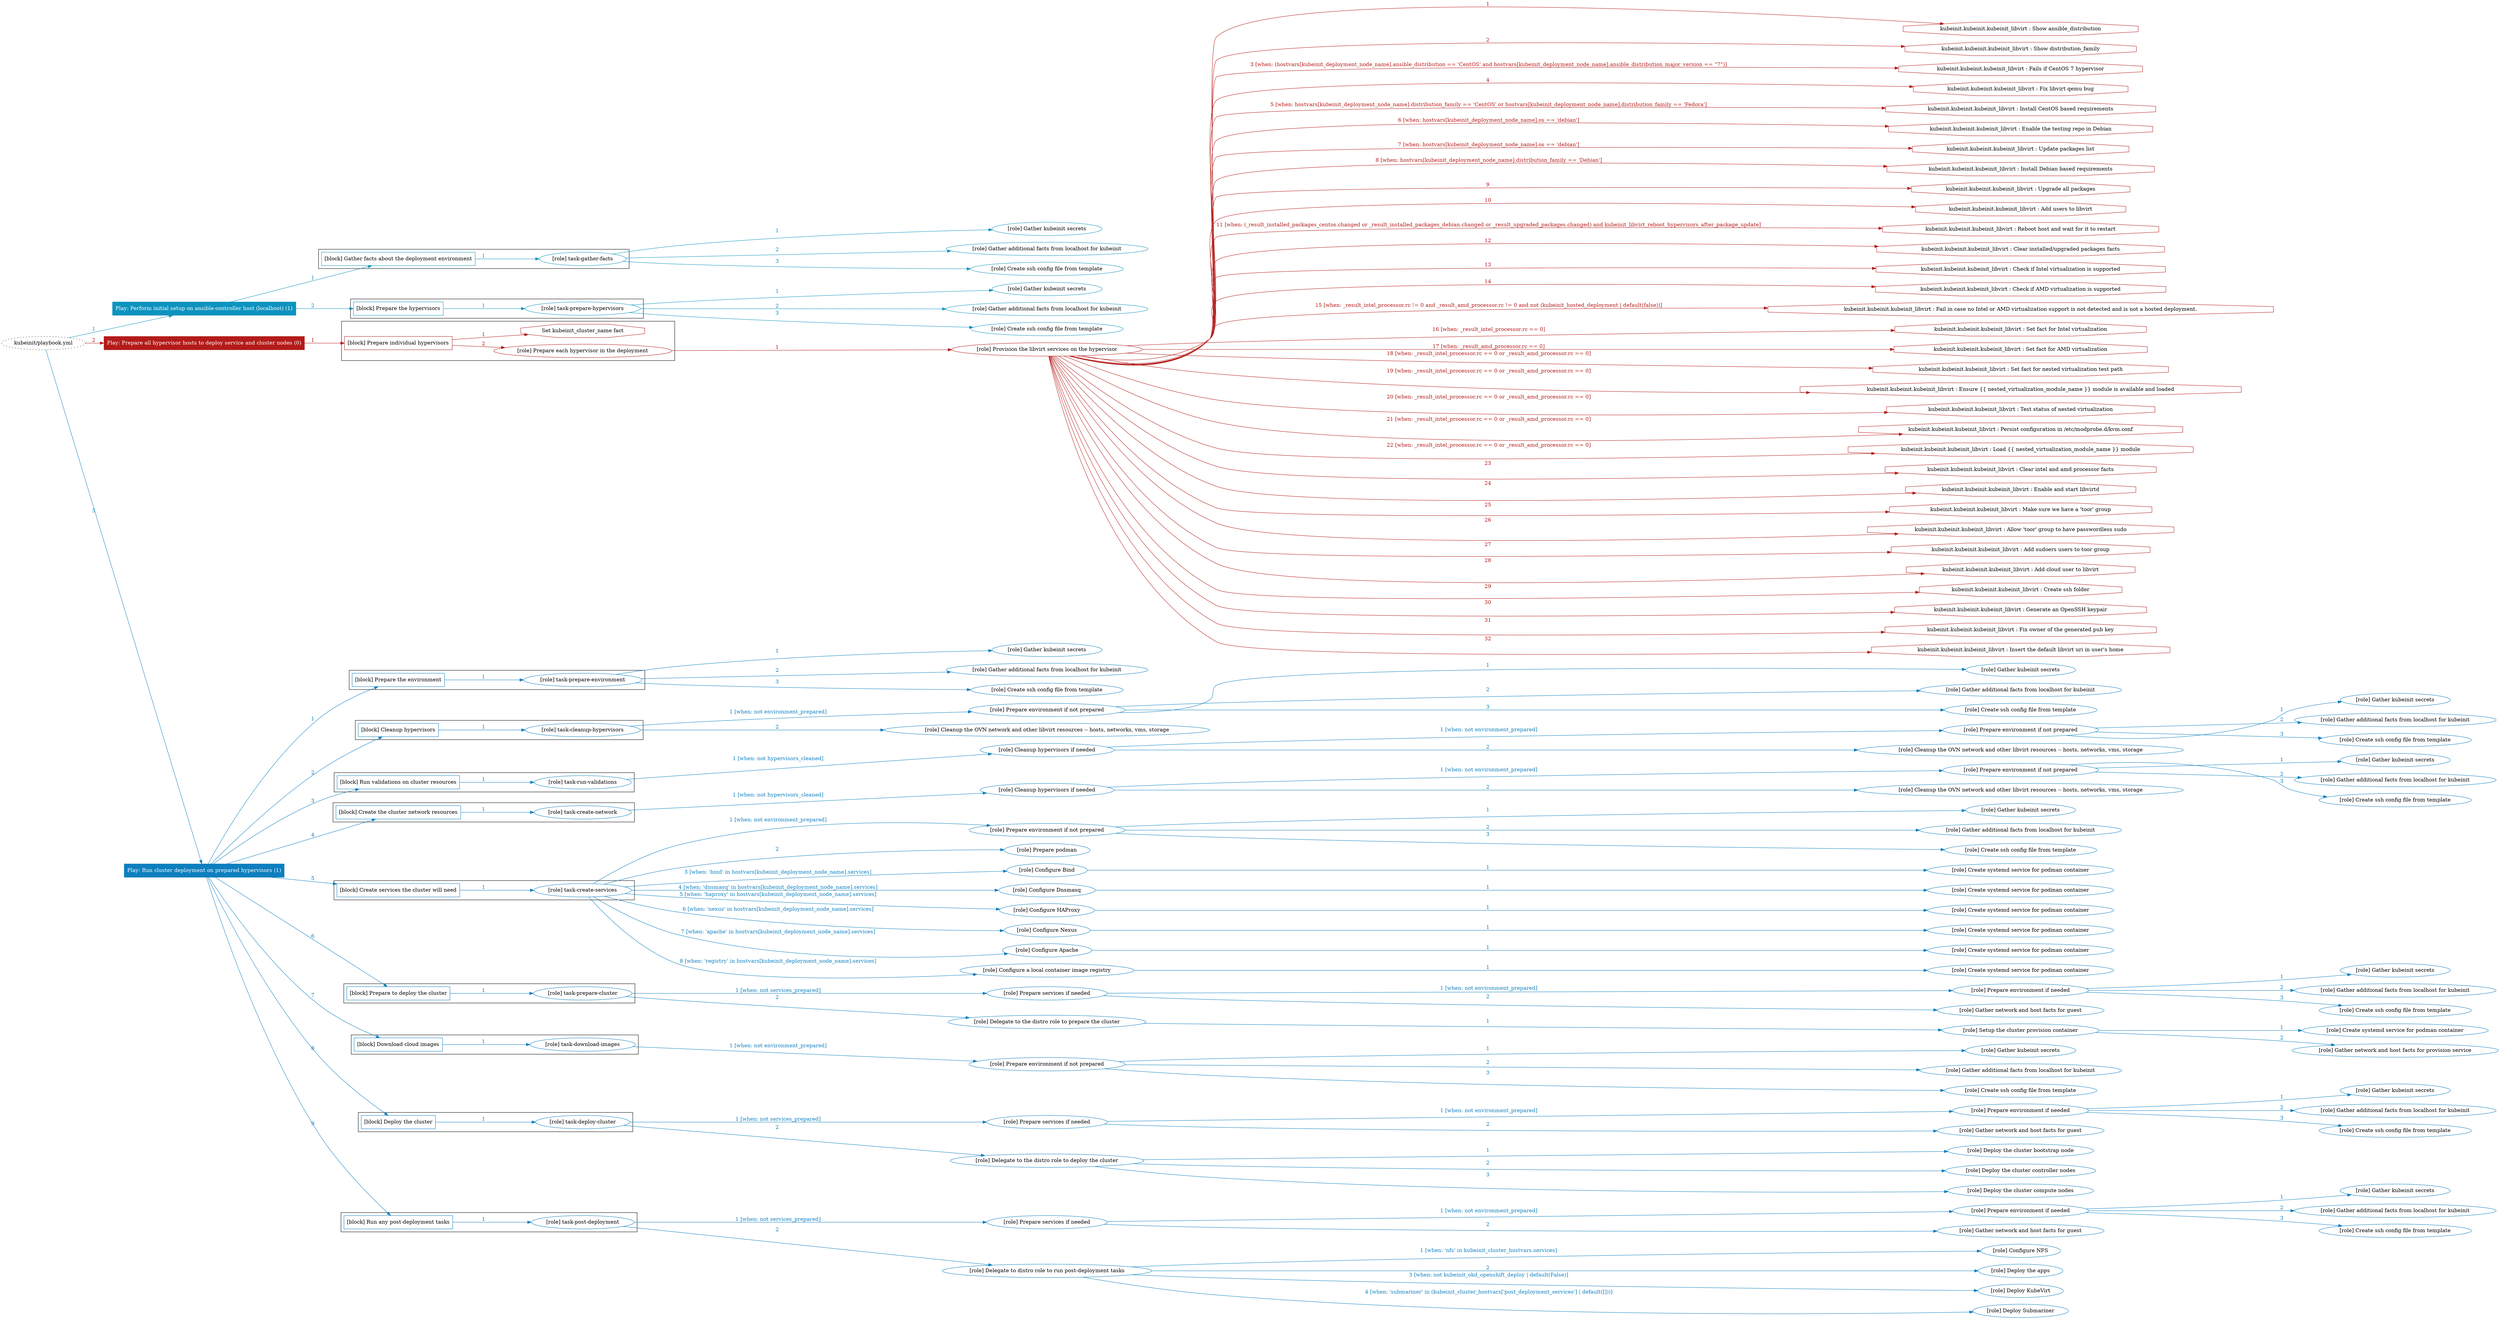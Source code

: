 digraph {
	graph [concentrate=true ordering=in rankdir=LR ratio=fill]
	edge [esep=5 sep=10]
	"kubeinit/playbook.yml" [URL="/home/runner/work/kubeinit/kubeinit/kubeinit/playbook.yml" id=playbook_d239bd2d style=dotted]
	play_2e5b4510 [label="Play: Perform initial setup on ansible-controller host (localhost) (1)" URL="/home/runner/work/kubeinit/kubeinit/kubeinit/playbook.yml" color="#0d93bf" fontcolor="#ffffff" id=play_2e5b4510 shape=box style=filled tooltip=localhost]
	"kubeinit/playbook.yml" -> play_2e5b4510 [label="1 " color="#0d93bf" fontcolor="#0d93bf" id=edge_abef5946 labeltooltip="1 " tooltip="1 "]
	subgraph "Gather kubeinit secrets" {
		role_a4fc9ca5 [label="[role] Gather kubeinit secrets" URL="/home/runner/.ansible/collections/ansible_collections/kubeinit/kubeinit/roles/kubeinit_prepare/tasks/gather_kubeinit_facts.yml" color="#0d93bf" id=role_a4fc9ca5 tooltip="Gather kubeinit secrets"]
	}
	subgraph "Gather additional facts from localhost for kubeinit" {
		role_506fdf07 [label="[role] Gather additional facts from localhost for kubeinit" URL="/home/runner/.ansible/collections/ansible_collections/kubeinit/kubeinit/roles/kubeinit_prepare/tasks/gather_kubeinit_facts.yml" color="#0d93bf" id=role_506fdf07 tooltip="Gather additional facts from localhost for kubeinit"]
	}
	subgraph "Create ssh config file from template" {
		role_c204f9fd [label="[role] Create ssh config file from template" URL="/home/runner/.ansible/collections/ansible_collections/kubeinit/kubeinit/roles/kubeinit_prepare/tasks/gather_kubeinit_facts.yml" color="#0d93bf" id=role_c204f9fd tooltip="Create ssh config file from template"]
	}
	subgraph "task-gather-facts" {
		role_570fc19c [label="[role] task-gather-facts" URL="/home/runner/work/kubeinit/kubeinit/kubeinit/playbook.yml" color="#0d93bf" id=role_570fc19c tooltip="task-gather-facts"]
		role_570fc19c -> role_a4fc9ca5 [label="1 " color="#0d93bf" fontcolor="#0d93bf" id=edge_7907ab66 labeltooltip="1 " tooltip="1 "]
		role_570fc19c -> role_506fdf07 [label="2 " color="#0d93bf" fontcolor="#0d93bf" id=edge_883af1ee labeltooltip="2 " tooltip="2 "]
		role_570fc19c -> role_c204f9fd [label="3 " color="#0d93bf" fontcolor="#0d93bf" id=edge_0fa56675 labeltooltip="3 " tooltip="3 "]
	}
	subgraph "Gather kubeinit secrets" {
		role_f34f33d1 [label="[role] Gather kubeinit secrets" URL="/home/runner/.ansible/collections/ansible_collections/kubeinit/kubeinit/roles/kubeinit_prepare/tasks/gather_kubeinit_facts.yml" color="#0d93bf" id=role_f34f33d1 tooltip="Gather kubeinit secrets"]
	}
	subgraph "Gather additional facts from localhost for kubeinit" {
		role_04dcdb1f [label="[role] Gather additional facts from localhost for kubeinit" URL="/home/runner/.ansible/collections/ansible_collections/kubeinit/kubeinit/roles/kubeinit_prepare/tasks/gather_kubeinit_facts.yml" color="#0d93bf" id=role_04dcdb1f tooltip="Gather additional facts from localhost for kubeinit"]
	}
	subgraph "Create ssh config file from template" {
		role_af1bf185 [label="[role] Create ssh config file from template" URL="/home/runner/.ansible/collections/ansible_collections/kubeinit/kubeinit/roles/kubeinit_prepare/tasks/gather_kubeinit_facts.yml" color="#0d93bf" id=role_af1bf185 tooltip="Create ssh config file from template"]
	}
	subgraph "task-prepare-hypervisors" {
		role_cd8dbffe [label="[role] task-prepare-hypervisors" URL="/home/runner/work/kubeinit/kubeinit/kubeinit/playbook.yml" color="#0d93bf" id=role_cd8dbffe tooltip="task-prepare-hypervisors"]
		role_cd8dbffe -> role_f34f33d1 [label="1 " color="#0d93bf" fontcolor="#0d93bf" id=edge_b04d3ce1 labeltooltip="1 " tooltip="1 "]
		role_cd8dbffe -> role_04dcdb1f [label="2 " color="#0d93bf" fontcolor="#0d93bf" id=edge_34a088cc labeltooltip="2 " tooltip="2 "]
		role_cd8dbffe -> role_af1bf185 [label="3 " color="#0d93bf" fontcolor="#0d93bf" id=edge_7f997c85 labeltooltip="3 " tooltip="3 "]
	}
	subgraph "Play: Perform initial setup on ansible-controller host (localhost) (1)" {
		play_2e5b4510 -> block_47fa44de [label=1 color="#0d93bf" fontcolor="#0d93bf" id=edge_e1214ab6 labeltooltip=1 tooltip=1]
		subgraph cluster_block_47fa44de {
			block_47fa44de [label="[block] Gather facts about the deployment environment" URL="/home/runner/work/kubeinit/kubeinit/kubeinit/playbook.yml" color="#0d93bf" id=block_47fa44de labeltooltip="Gather facts about the deployment environment" shape=box tooltip="Gather facts about the deployment environment"]
			block_47fa44de -> role_570fc19c [label="1 " color="#0d93bf" fontcolor="#0d93bf" id=edge_77b7573c labeltooltip="1 " tooltip="1 "]
		}
		play_2e5b4510 -> block_5c8a5c36 [label=2 color="#0d93bf" fontcolor="#0d93bf" id=edge_02281137 labeltooltip=2 tooltip=2]
		subgraph cluster_block_5c8a5c36 {
			block_5c8a5c36 [label="[block] Prepare the hypervisors" URL="/home/runner/work/kubeinit/kubeinit/kubeinit/playbook.yml" color="#0d93bf" id=block_5c8a5c36 labeltooltip="Prepare the hypervisors" shape=box tooltip="Prepare the hypervisors"]
			block_5c8a5c36 -> role_cd8dbffe [label="1 " color="#0d93bf" fontcolor="#0d93bf" id=edge_896a051e labeltooltip="1 " tooltip="1 "]
		}
	}
	play_bc52dcee [label="Play: Prepare all hypervisor hosts to deploy service and cluster nodes (0)" URL="/home/runner/work/kubeinit/kubeinit/kubeinit/playbook.yml" color="#b31b19" fontcolor="#ffffff" id=play_bc52dcee shape=box style=filled tooltip="Play: Prepare all hypervisor hosts to deploy service and cluster nodes (0)"]
	"kubeinit/playbook.yml" -> play_bc52dcee [label="2 " color="#b31b19" fontcolor="#b31b19" id=edge_9d4c1f5c labeltooltip="2 " tooltip="2 "]
	subgraph "Provision the libvirt services on the hypervisor" {
		role_7182874a [label="[role] Provision the libvirt services on the hypervisor" URL="/home/runner/.ansible/collections/ansible_collections/kubeinit/kubeinit/roles/kubeinit_prepare/tasks/prepare_hypervisor.yml" color="#b31b19" id=role_7182874a tooltip="Provision the libvirt services on the hypervisor"]
		task_31391595 [label="kubeinit.kubeinit.kubeinit_libvirt : Show ansible_distribution" URL="/home/runner/.ansible/collections/ansible_collections/kubeinit/kubeinit/roles/kubeinit_libvirt/tasks/main.yml" color="#b31b19" id=task_31391595 shape=octagon tooltip="kubeinit.kubeinit.kubeinit_libvirt : Show ansible_distribution"]
		role_7182874a -> task_31391595 [label="1 " color="#b31b19" fontcolor="#b31b19" id=edge_60a2089a labeltooltip="1 " tooltip="1 "]
		task_e65b22a1 [label="kubeinit.kubeinit.kubeinit_libvirt : Show distribution_family" URL="/home/runner/.ansible/collections/ansible_collections/kubeinit/kubeinit/roles/kubeinit_libvirt/tasks/main.yml" color="#b31b19" id=task_e65b22a1 shape=octagon tooltip="kubeinit.kubeinit.kubeinit_libvirt : Show distribution_family"]
		role_7182874a -> task_e65b22a1 [label="2 " color="#b31b19" fontcolor="#b31b19" id=edge_12f3cc2f labeltooltip="2 " tooltip="2 "]
		task_f304cd80 [label="kubeinit.kubeinit.kubeinit_libvirt : Fails if CentOS 7 hypervisor" URL="/home/runner/.ansible/collections/ansible_collections/kubeinit/kubeinit/roles/kubeinit_libvirt/tasks/main.yml" color="#b31b19" id=task_f304cd80 shape=octagon tooltip="kubeinit.kubeinit.kubeinit_libvirt : Fails if CentOS 7 hypervisor"]
		role_7182874a -> task_f304cd80 [label="3 [when: (hostvars[kubeinit_deployment_node_name].ansible_distribution == 'CentOS' and hostvars[kubeinit_deployment_node_name].ansible_distribution_major_version == \"7\")]" color="#b31b19" fontcolor="#b31b19" id=edge_1181c274 labeltooltip="3 [when: (hostvars[kubeinit_deployment_node_name].ansible_distribution == 'CentOS' and hostvars[kubeinit_deployment_node_name].ansible_distribution_major_version == \"7\")]" tooltip="3 [when: (hostvars[kubeinit_deployment_node_name].ansible_distribution == 'CentOS' and hostvars[kubeinit_deployment_node_name].ansible_distribution_major_version == \"7\")]"]
		task_0aba264d [label="kubeinit.kubeinit.kubeinit_libvirt : Fix libvirt qemu bug" URL="/home/runner/.ansible/collections/ansible_collections/kubeinit/kubeinit/roles/kubeinit_libvirt/tasks/main.yml" color="#b31b19" id=task_0aba264d shape=octagon tooltip="kubeinit.kubeinit.kubeinit_libvirt : Fix libvirt qemu bug"]
		role_7182874a -> task_0aba264d [label="4 " color="#b31b19" fontcolor="#b31b19" id=edge_b1267977 labeltooltip="4 " tooltip="4 "]
		task_d4a5e9ab [label="kubeinit.kubeinit.kubeinit_libvirt : Install CentOS based requirements" URL="/home/runner/.ansible/collections/ansible_collections/kubeinit/kubeinit/roles/kubeinit_libvirt/tasks/main.yml" color="#b31b19" id=task_d4a5e9ab shape=octagon tooltip="kubeinit.kubeinit.kubeinit_libvirt : Install CentOS based requirements"]
		role_7182874a -> task_d4a5e9ab [label="5 [when: hostvars[kubeinit_deployment_node_name].distribution_family == 'CentOS' or hostvars[kubeinit_deployment_node_name].distribution_family == 'Fedora']" color="#b31b19" fontcolor="#b31b19" id=edge_1b9d8b79 labeltooltip="5 [when: hostvars[kubeinit_deployment_node_name].distribution_family == 'CentOS' or hostvars[kubeinit_deployment_node_name].distribution_family == 'Fedora']" tooltip="5 [when: hostvars[kubeinit_deployment_node_name].distribution_family == 'CentOS' or hostvars[kubeinit_deployment_node_name].distribution_family == 'Fedora']"]
		task_95c37620 [label="kubeinit.kubeinit.kubeinit_libvirt : Enable the testing repo in Debian" URL="/home/runner/.ansible/collections/ansible_collections/kubeinit/kubeinit/roles/kubeinit_libvirt/tasks/main.yml" color="#b31b19" id=task_95c37620 shape=octagon tooltip="kubeinit.kubeinit.kubeinit_libvirt : Enable the testing repo in Debian"]
		role_7182874a -> task_95c37620 [label="6 [when: hostvars[kubeinit_deployment_node_name].os == 'debian']" color="#b31b19" fontcolor="#b31b19" id=edge_1dbfca04 labeltooltip="6 [when: hostvars[kubeinit_deployment_node_name].os == 'debian']" tooltip="6 [when: hostvars[kubeinit_deployment_node_name].os == 'debian']"]
		task_2193912e [label="kubeinit.kubeinit.kubeinit_libvirt : Update packages list" URL="/home/runner/.ansible/collections/ansible_collections/kubeinit/kubeinit/roles/kubeinit_libvirt/tasks/main.yml" color="#b31b19" id=task_2193912e shape=octagon tooltip="kubeinit.kubeinit.kubeinit_libvirt : Update packages list"]
		role_7182874a -> task_2193912e [label="7 [when: hostvars[kubeinit_deployment_node_name].os == 'debian']" color="#b31b19" fontcolor="#b31b19" id=edge_d872e7f3 labeltooltip="7 [when: hostvars[kubeinit_deployment_node_name].os == 'debian']" tooltip="7 [when: hostvars[kubeinit_deployment_node_name].os == 'debian']"]
		task_abd49448 [label="kubeinit.kubeinit.kubeinit_libvirt : Install Debian based requirements" URL="/home/runner/.ansible/collections/ansible_collections/kubeinit/kubeinit/roles/kubeinit_libvirt/tasks/main.yml" color="#b31b19" id=task_abd49448 shape=octagon tooltip="kubeinit.kubeinit.kubeinit_libvirt : Install Debian based requirements"]
		role_7182874a -> task_abd49448 [label="8 [when: hostvars[kubeinit_deployment_node_name].distribution_family == 'Debian']" color="#b31b19" fontcolor="#b31b19" id=edge_0e4d93d1 labeltooltip="8 [when: hostvars[kubeinit_deployment_node_name].distribution_family == 'Debian']" tooltip="8 [when: hostvars[kubeinit_deployment_node_name].distribution_family == 'Debian']"]
		task_a67e48f4 [label="kubeinit.kubeinit.kubeinit_libvirt : Upgrade all packages" URL="/home/runner/.ansible/collections/ansible_collections/kubeinit/kubeinit/roles/kubeinit_libvirt/tasks/main.yml" color="#b31b19" id=task_a67e48f4 shape=octagon tooltip="kubeinit.kubeinit.kubeinit_libvirt : Upgrade all packages"]
		role_7182874a -> task_a67e48f4 [label="9 " color="#b31b19" fontcolor="#b31b19" id=edge_747cb3d2 labeltooltip="9 " tooltip="9 "]
		task_7a7a8ea9 [label="kubeinit.kubeinit.kubeinit_libvirt : Add users to libvirt" URL="/home/runner/.ansible/collections/ansible_collections/kubeinit/kubeinit/roles/kubeinit_libvirt/tasks/main.yml" color="#b31b19" id=task_7a7a8ea9 shape=octagon tooltip="kubeinit.kubeinit.kubeinit_libvirt : Add users to libvirt"]
		role_7182874a -> task_7a7a8ea9 [label="10 " color="#b31b19" fontcolor="#b31b19" id=edge_ee70f8af labeltooltip="10 " tooltip="10 "]
		task_e6383188 [label="kubeinit.kubeinit.kubeinit_libvirt : Reboot host and wait for it to restart" URL="/home/runner/.ansible/collections/ansible_collections/kubeinit/kubeinit/roles/kubeinit_libvirt/tasks/main.yml" color="#b31b19" id=task_e6383188 shape=octagon tooltip="kubeinit.kubeinit.kubeinit_libvirt : Reboot host and wait for it to restart"]
		role_7182874a -> task_e6383188 [label="11 [when: (_result_installed_packages_centos.changed or _result_installed_packages_debian.changed or _result_upgraded_packages.changed) and kubeinit_libvirt_reboot_hypervisors_after_package_update]" color="#b31b19" fontcolor="#b31b19" id=edge_4df6340c labeltooltip="11 [when: (_result_installed_packages_centos.changed or _result_installed_packages_debian.changed or _result_upgraded_packages.changed) and kubeinit_libvirt_reboot_hypervisors_after_package_update]" tooltip="11 [when: (_result_installed_packages_centos.changed or _result_installed_packages_debian.changed or _result_upgraded_packages.changed) and kubeinit_libvirt_reboot_hypervisors_after_package_update]"]
		task_aa99da86 [label="kubeinit.kubeinit.kubeinit_libvirt : Clear installed/upgraded packages facts" URL="/home/runner/.ansible/collections/ansible_collections/kubeinit/kubeinit/roles/kubeinit_libvirt/tasks/main.yml" color="#b31b19" id=task_aa99da86 shape=octagon tooltip="kubeinit.kubeinit.kubeinit_libvirt : Clear installed/upgraded packages facts"]
		role_7182874a -> task_aa99da86 [label="12 " color="#b31b19" fontcolor="#b31b19" id=edge_032382cb labeltooltip="12 " tooltip="12 "]
		task_2f6ae88a [label="kubeinit.kubeinit.kubeinit_libvirt : Check if Intel virtualization is supported" URL="/home/runner/.ansible/collections/ansible_collections/kubeinit/kubeinit/roles/kubeinit_libvirt/tasks/main.yml" color="#b31b19" id=task_2f6ae88a shape=octagon tooltip="kubeinit.kubeinit.kubeinit_libvirt : Check if Intel virtualization is supported"]
		role_7182874a -> task_2f6ae88a [label="13 " color="#b31b19" fontcolor="#b31b19" id=edge_152bf667 labeltooltip="13 " tooltip="13 "]
		task_52293139 [label="kubeinit.kubeinit.kubeinit_libvirt : Check if AMD virtualization is supported" URL="/home/runner/.ansible/collections/ansible_collections/kubeinit/kubeinit/roles/kubeinit_libvirt/tasks/main.yml" color="#b31b19" id=task_52293139 shape=octagon tooltip="kubeinit.kubeinit.kubeinit_libvirt : Check if AMD virtualization is supported"]
		role_7182874a -> task_52293139 [label="14 " color="#b31b19" fontcolor="#b31b19" id=edge_f28b05f8 labeltooltip="14 " tooltip="14 "]
		task_a952c21d [label="kubeinit.kubeinit.kubeinit_libvirt : Fail in case no Intel or AMD virtualization support is not detected and is not a hosted deployment." URL="/home/runner/.ansible/collections/ansible_collections/kubeinit/kubeinit/roles/kubeinit_libvirt/tasks/main.yml" color="#b31b19" id=task_a952c21d shape=octagon tooltip="kubeinit.kubeinit.kubeinit_libvirt : Fail in case no Intel or AMD virtualization support is not detected and is not a hosted deployment."]
		role_7182874a -> task_a952c21d [label="15 [when: _result_intel_processor.rc != 0 and _result_amd_processor.rc != 0 and not (kubeinit_hosted_deployment | default(false))]" color="#b31b19" fontcolor="#b31b19" id=edge_75739806 labeltooltip="15 [when: _result_intel_processor.rc != 0 and _result_amd_processor.rc != 0 and not (kubeinit_hosted_deployment | default(false))]" tooltip="15 [when: _result_intel_processor.rc != 0 and _result_amd_processor.rc != 0 and not (kubeinit_hosted_deployment | default(false))]"]
		task_af22d5a3 [label="kubeinit.kubeinit.kubeinit_libvirt : Set fact for Intel virtualization" URL="/home/runner/.ansible/collections/ansible_collections/kubeinit/kubeinit/roles/kubeinit_libvirt/tasks/main.yml" color="#b31b19" id=task_af22d5a3 shape=octagon tooltip="kubeinit.kubeinit.kubeinit_libvirt : Set fact for Intel virtualization"]
		role_7182874a -> task_af22d5a3 [label="16 [when: _result_intel_processor.rc == 0]" color="#b31b19" fontcolor="#b31b19" id=edge_cba4e8e8 labeltooltip="16 [when: _result_intel_processor.rc == 0]" tooltip="16 [when: _result_intel_processor.rc == 0]"]
		task_3ebfbb38 [label="kubeinit.kubeinit.kubeinit_libvirt : Set fact for AMD virtualization" URL="/home/runner/.ansible/collections/ansible_collections/kubeinit/kubeinit/roles/kubeinit_libvirt/tasks/main.yml" color="#b31b19" id=task_3ebfbb38 shape=octagon tooltip="kubeinit.kubeinit.kubeinit_libvirt : Set fact for AMD virtualization"]
		role_7182874a -> task_3ebfbb38 [label="17 [when: _result_amd_processor.rc == 0]" color="#b31b19" fontcolor="#b31b19" id=edge_2ab0853f labeltooltip="17 [when: _result_amd_processor.rc == 0]" tooltip="17 [when: _result_amd_processor.rc == 0]"]
		task_4509c80a [label="kubeinit.kubeinit.kubeinit_libvirt : Set fact for nested virtualization test path" URL="/home/runner/.ansible/collections/ansible_collections/kubeinit/kubeinit/roles/kubeinit_libvirt/tasks/main.yml" color="#b31b19" id=task_4509c80a shape=octagon tooltip="kubeinit.kubeinit.kubeinit_libvirt : Set fact for nested virtualization test path"]
		role_7182874a -> task_4509c80a [label="18 [when: _result_intel_processor.rc == 0 or _result_amd_processor.rc == 0]" color="#b31b19" fontcolor="#b31b19" id=edge_7b92d242 labeltooltip="18 [when: _result_intel_processor.rc == 0 or _result_amd_processor.rc == 0]" tooltip="18 [when: _result_intel_processor.rc == 0 or _result_amd_processor.rc == 0]"]
		task_02e92319 [label="kubeinit.kubeinit.kubeinit_libvirt : Ensure {{ nested_virtualization_module_name }} module is available and loaded" URL="/home/runner/.ansible/collections/ansible_collections/kubeinit/kubeinit/roles/kubeinit_libvirt/tasks/main.yml" color="#b31b19" id=task_02e92319 shape=octagon tooltip="kubeinit.kubeinit.kubeinit_libvirt : Ensure {{ nested_virtualization_module_name }} module is available and loaded"]
		role_7182874a -> task_02e92319 [label="19 [when: _result_intel_processor.rc == 0 or _result_amd_processor.rc == 0]" color="#b31b19" fontcolor="#b31b19" id=edge_a4c08085 labeltooltip="19 [when: _result_intel_processor.rc == 0 or _result_amd_processor.rc == 0]" tooltip="19 [when: _result_intel_processor.rc == 0 or _result_amd_processor.rc == 0]"]
		task_2ee88fa7 [label="kubeinit.kubeinit.kubeinit_libvirt : Test status of nested virtualization" URL="/home/runner/.ansible/collections/ansible_collections/kubeinit/kubeinit/roles/kubeinit_libvirt/tasks/main.yml" color="#b31b19" id=task_2ee88fa7 shape=octagon tooltip="kubeinit.kubeinit.kubeinit_libvirt : Test status of nested virtualization"]
		role_7182874a -> task_2ee88fa7 [label="20 [when: _result_intel_processor.rc == 0 or _result_amd_processor.rc == 0]" color="#b31b19" fontcolor="#b31b19" id=edge_2f8ae50a labeltooltip="20 [when: _result_intel_processor.rc == 0 or _result_amd_processor.rc == 0]" tooltip="20 [when: _result_intel_processor.rc == 0 or _result_amd_processor.rc == 0]"]
		task_3e2ae20a [label="kubeinit.kubeinit.kubeinit_libvirt : Persist configuration in /etc/modprobe.d/kvm.conf" URL="/home/runner/.ansible/collections/ansible_collections/kubeinit/kubeinit/roles/kubeinit_libvirt/tasks/main.yml" color="#b31b19" id=task_3e2ae20a shape=octagon tooltip="kubeinit.kubeinit.kubeinit_libvirt : Persist configuration in /etc/modprobe.d/kvm.conf"]
		role_7182874a -> task_3e2ae20a [label="21 [when: _result_intel_processor.rc == 0 or _result_amd_processor.rc == 0]" color="#b31b19" fontcolor="#b31b19" id=edge_0a3c8283 labeltooltip="21 [when: _result_intel_processor.rc == 0 or _result_amd_processor.rc == 0]" tooltip="21 [when: _result_intel_processor.rc == 0 or _result_amd_processor.rc == 0]"]
		task_aa680185 [label="kubeinit.kubeinit.kubeinit_libvirt : Load {{ nested_virtualization_module_name }} module" URL="/home/runner/.ansible/collections/ansible_collections/kubeinit/kubeinit/roles/kubeinit_libvirt/tasks/main.yml" color="#b31b19" id=task_aa680185 shape=octagon tooltip="kubeinit.kubeinit.kubeinit_libvirt : Load {{ nested_virtualization_module_name }} module"]
		role_7182874a -> task_aa680185 [label="22 [when: _result_intel_processor.rc == 0 or _result_amd_processor.rc == 0]" color="#b31b19" fontcolor="#b31b19" id=edge_75be2813 labeltooltip="22 [when: _result_intel_processor.rc == 0 or _result_amd_processor.rc == 0]" tooltip="22 [when: _result_intel_processor.rc == 0 or _result_amd_processor.rc == 0]"]
		task_b820efcd [label="kubeinit.kubeinit.kubeinit_libvirt : Clear intel and amd processor facts" URL="/home/runner/.ansible/collections/ansible_collections/kubeinit/kubeinit/roles/kubeinit_libvirt/tasks/main.yml" color="#b31b19" id=task_b820efcd shape=octagon tooltip="kubeinit.kubeinit.kubeinit_libvirt : Clear intel and amd processor facts"]
		role_7182874a -> task_b820efcd [label="23 " color="#b31b19" fontcolor="#b31b19" id=edge_8f1fc8fd labeltooltip="23 " tooltip="23 "]
		task_d8da0cf6 [label="kubeinit.kubeinit.kubeinit_libvirt : Enable and start libvirtd" URL="/home/runner/.ansible/collections/ansible_collections/kubeinit/kubeinit/roles/kubeinit_libvirt/tasks/main.yml" color="#b31b19" id=task_d8da0cf6 shape=octagon tooltip="kubeinit.kubeinit.kubeinit_libvirt : Enable and start libvirtd"]
		role_7182874a -> task_d8da0cf6 [label="24 " color="#b31b19" fontcolor="#b31b19" id=edge_ce8aac9a labeltooltip="24 " tooltip="24 "]
		task_186956a6 [label="kubeinit.kubeinit.kubeinit_libvirt : Make sure we have a 'toor' group" URL="/home/runner/.ansible/collections/ansible_collections/kubeinit/kubeinit/roles/kubeinit_libvirt/tasks/60_create_cloud_user.yml" color="#b31b19" id=task_186956a6 shape=octagon tooltip="kubeinit.kubeinit.kubeinit_libvirt : Make sure we have a 'toor' group"]
		role_7182874a -> task_186956a6 [label="25 " color="#b31b19" fontcolor="#b31b19" id=edge_4599e6d0 labeltooltip="25 " tooltip="25 "]
		task_22eaccb4 [label="kubeinit.kubeinit.kubeinit_libvirt : Allow 'toor' group to have passwordless sudo" URL="/home/runner/.ansible/collections/ansible_collections/kubeinit/kubeinit/roles/kubeinit_libvirt/tasks/60_create_cloud_user.yml" color="#b31b19" id=task_22eaccb4 shape=octagon tooltip="kubeinit.kubeinit.kubeinit_libvirt : Allow 'toor' group to have passwordless sudo"]
		role_7182874a -> task_22eaccb4 [label="26 " color="#b31b19" fontcolor="#b31b19" id=edge_28dffa58 labeltooltip="26 " tooltip="26 "]
		task_3c2d22af [label="kubeinit.kubeinit.kubeinit_libvirt : Add sudoers users to toor group" URL="/home/runner/.ansible/collections/ansible_collections/kubeinit/kubeinit/roles/kubeinit_libvirt/tasks/60_create_cloud_user.yml" color="#b31b19" id=task_3c2d22af shape=octagon tooltip="kubeinit.kubeinit.kubeinit_libvirt : Add sudoers users to toor group"]
		role_7182874a -> task_3c2d22af [label="27 " color="#b31b19" fontcolor="#b31b19" id=edge_1ce9bb18 labeltooltip="27 " tooltip="27 "]
		task_84905f3b [label="kubeinit.kubeinit.kubeinit_libvirt : Add cloud user to libvirt" URL="/home/runner/.ansible/collections/ansible_collections/kubeinit/kubeinit/roles/kubeinit_libvirt/tasks/60_create_cloud_user.yml" color="#b31b19" id=task_84905f3b shape=octagon tooltip="kubeinit.kubeinit.kubeinit_libvirt : Add cloud user to libvirt"]
		role_7182874a -> task_84905f3b [label="28 " color="#b31b19" fontcolor="#b31b19" id=edge_0150fed9 labeltooltip="28 " tooltip="28 "]
		task_03f0d33d [label="kubeinit.kubeinit.kubeinit_libvirt : Create ssh folder" URL="/home/runner/.ansible/collections/ansible_collections/kubeinit/kubeinit/roles/kubeinit_libvirt/tasks/60_create_cloud_user.yml" color="#b31b19" id=task_03f0d33d shape=octagon tooltip="kubeinit.kubeinit.kubeinit_libvirt : Create ssh folder"]
		role_7182874a -> task_03f0d33d [label="29 " color="#b31b19" fontcolor="#b31b19" id=edge_9bda22ad labeltooltip="29 " tooltip="29 "]
		task_ee46593b [label="kubeinit.kubeinit.kubeinit_libvirt : Generate an OpenSSH keypair" URL="/home/runner/.ansible/collections/ansible_collections/kubeinit/kubeinit/roles/kubeinit_libvirt/tasks/60_create_cloud_user.yml" color="#b31b19" id=task_ee46593b shape=octagon tooltip="kubeinit.kubeinit.kubeinit_libvirt : Generate an OpenSSH keypair"]
		role_7182874a -> task_ee46593b [label="30 " color="#b31b19" fontcolor="#b31b19" id=edge_6dcf42f6 labeltooltip="30 " tooltip="30 "]
		task_806b0d6e [label="kubeinit.kubeinit.kubeinit_libvirt : Fix owner of the generated pub key" URL="/home/runner/.ansible/collections/ansible_collections/kubeinit/kubeinit/roles/kubeinit_libvirt/tasks/60_create_cloud_user.yml" color="#b31b19" id=task_806b0d6e shape=octagon tooltip="kubeinit.kubeinit.kubeinit_libvirt : Fix owner of the generated pub key"]
		role_7182874a -> task_806b0d6e [label="31 " color="#b31b19" fontcolor="#b31b19" id=edge_5ad331d8 labeltooltip="31 " tooltip="31 "]
		task_7e300f4e [label="kubeinit.kubeinit.kubeinit_libvirt : Insert the default libvirt uri in user's home" URL="/home/runner/.ansible/collections/ansible_collections/kubeinit/kubeinit/roles/kubeinit_libvirt/tasks/60_create_cloud_user.yml" color="#b31b19" id=task_7e300f4e shape=octagon tooltip="kubeinit.kubeinit.kubeinit_libvirt : Insert the default libvirt uri in user's home"]
		role_7182874a -> task_7e300f4e [label="32 " color="#b31b19" fontcolor="#b31b19" id=edge_16505979 labeltooltip="32 " tooltip="32 "]
	}
	subgraph "Prepare each hypervisor in the deployment" {
		role_adddad7c [label="[role] Prepare each hypervisor in the deployment" URL="/home/runner/work/kubeinit/kubeinit/kubeinit/playbook.yml" color="#b31b19" id=role_adddad7c tooltip="Prepare each hypervisor in the deployment"]
		role_adddad7c -> role_7182874a [label="1 " color="#b31b19" fontcolor="#b31b19" id=edge_759679ac labeltooltip="1 " tooltip="1 "]
	}
	subgraph "Play: Prepare all hypervisor hosts to deploy service and cluster nodes (0)" {
		play_bc52dcee -> block_739fb4f2 [label=1 color="#b31b19" fontcolor="#b31b19" id=edge_b5f3accb labeltooltip=1 tooltip=1]
		subgraph cluster_block_739fb4f2 {
			block_739fb4f2 [label="[block] Prepare individual hypervisors" URL="/home/runner/work/kubeinit/kubeinit/kubeinit/playbook.yml" color="#b31b19" id=block_739fb4f2 labeltooltip="Prepare individual hypervisors" shape=box tooltip="Prepare individual hypervisors"]
			block_739fb4f2 -> role_adddad7c [label="2 " color="#b31b19" fontcolor="#b31b19" id=edge_edbc7c3f labeltooltip="2 " tooltip="2 "]
			task_dd5ba8b4 [label="Set kubeinit_cluster_name fact" URL="/home/runner/work/kubeinit/kubeinit/kubeinit/playbook.yml" color="#b31b19" id=task_dd5ba8b4 shape=octagon tooltip="Set kubeinit_cluster_name fact"]
			block_739fb4f2 -> task_dd5ba8b4 [label="1 " color="#b31b19" fontcolor="#b31b19" id=edge_e92d6274 labeltooltip="1 " tooltip="1 "]
		}
	}
	play_903d4431 [label="Play: Run cluster deployment on prepared hypervisors (1)" URL="/home/runner/work/kubeinit/kubeinit/kubeinit/playbook.yml" color="#0d7fbf" fontcolor="#ffffff" id=play_903d4431 shape=box style=filled tooltip=localhost]
	"kubeinit/playbook.yml" -> play_903d4431 [label="3 " color="#0d7fbf" fontcolor="#0d7fbf" id=edge_05cab85f labeltooltip="3 " tooltip="3 "]
	subgraph "Gather kubeinit secrets" {
		role_4d42ff20 [label="[role] Gather kubeinit secrets" URL="/home/runner/.ansible/collections/ansible_collections/kubeinit/kubeinit/roles/kubeinit_prepare/tasks/gather_kubeinit_facts.yml" color="#0d7fbf" id=role_4d42ff20 tooltip="Gather kubeinit secrets"]
	}
	subgraph "Gather additional facts from localhost for kubeinit" {
		role_4a394699 [label="[role] Gather additional facts from localhost for kubeinit" URL="/home/runner/.ansible/collections/ansible_collections/kubeinit/kubeinit/roles/kubeinit_prepare/tasks/gather_kubeinit_facts.yml" color="#0d7fbf" id=role_4a394699 tooltip="Gather additional facts from localhost for kubeinit"]
	}
	subgraph "Create ssh config file from template" {
		role_e04d02b7 [label="[role] Create ssh config file from template" URL="/home/runner/.ansible/collections/ansible_collections/kubeinit/kubeinit/roles/kubeinit_prepare/tasks/gather_kubeinit_facts.yml" color="#0d7fbf" id=role_e04d02b7 tooltip="Create ssh config file from template"]
	}
	subgraph "task-prepare-environment" {
		role_437dc526 [label="[role] task-prepare-environment" URL="/home/runner/work/kubeinit/kubeinit/kubeinit/playbook.yml" color="#0d7fbf" id=role_437dc526 tooltip="task-prepare-environment"]
		role_437dc526 -> role_4d42ff20 [label="1 " color="#0d7fbf" fontcolor="#0d7fbf" id=edge_6d17b887 labeltooltip="1 " tooltip="1 "]
		role_437dc526 -> role_4a394699 [label="2 " color="#0d7fbf" fontcolor="#0d7fbf" id=edge_5c3b141d labeltooltip="2 " tooltip="2 "]
		role_437dc526 -> role_e04d02b7 [label="3 " color="#0d7fbf" fontcolor="#0d7fbf" id=edge_bd3c17cb labeltooltip="3 " tooltip="3 "]
	}
	subgraph "Gather kubeinit secrets" {
		role_b57d6b1f [label="[role] Gather kubeinit secrets" URL="/home/runner/.ansible/collections/ansible_collections/kubeinit/kubeinit/roles/kubeinit_prepare/tasks/gather_kubeinit_facts.yml" color="#0d7fbf" id=role_b57d6b1f tooltip="Gather kubeinit secrets"]
	}
	subgraph "Gather additional facts from localhost for kubeinit" {
		role_e063cd7f [label="[role] Gather additional facts from localhost for kubeinit" URL="/home/runner/.ansible/collections/ansible_collections/kubeinit/kubeinit/roles/kubeinit_prepare/tasks/gather_kubeinit_facts.yml" color="#0d7fbf" id=role_e063cd7f tooltip="Gather additional facts from localhost for kubeinit"]
	}
	subgraph "Create ssh config file from template" {
		role_cedeaaaf [label="[role] Create ssh config file from template" URL="/home/runner/.ansible/collections/ansible_collections/kubeinit/kubeinit/roles/kubeinit_prepare/tasks/gather_kubeinit_facts.yml" color="#0d7fbf" id=role_cedeaaaf tooltip="Create ssh config file from template"]
	}
	subgraph "Prepare environment if not prepared" {
		role_3867298a [label="[role] Prepare environment if not prepared" URL="/home/runner/.ansible/collections/ansible_collections/kubeinit/kubeinit/roles/kubeinit_prepare/tasks/cleanup_hypervisors.yml" color="#0d7fbf" id=role_3867298a tooltip="Prepare environment if not prepared"]
		role_3867298a -> role_b57d6b1f [label="1 " color="#0d7fbf" fontcolor="#0d7fbf" id=edge_40ca7a3e labeltooltip="1 " tooltip="1 "]
		role_3867298a -> role_e063cd7f [label="2 " color="#0d7fbf" fontcolor="#0d7fbf" id=edge_339d2ddd labeltooltip="2 " tooltip="2 "]
		role_3867298a -> role_cedeaaaf [label="3 " color="#0d7fbf" fontcolor="#0d7fbf" id=edge_2f132930 labeltooltip="3 " tooltip="3 "]
	}
	subgraph "Cleanup the OVN network and other libvirt resources -- hosts, networks, vms, storage" {
		role_32ae8cf0 [label="[role] Cleanup the OVN network and other libvirt resources -- hosts, networks, vms, storage" URL="/home/runner/.ansible/collections/ansible_collections/kubeinit/kubeinit/roles/kubeinit_prepare/tasks/cleanup_hypervisors.yml" color="#0d7fbf" id=role_32ae8cf0 tooltip="Cleanup the OVN network and other libvirt resources -- hosts, networks, vms, storage"]
	}
	subgraph "task-cleanup-hypervisors" {
		role_aa6b4815 [label="[role] task-cleanup-hypervisors" URL="/home/runner/work/kubeinit/kubeinit/kubeinit/playbook.yml" color="#0d7fbf" id=role_aa6b4815 tooltip="task-cleanup-hypervisors"]
		role_aa6b4815 -> role_3867298a [label="1 [when: not environment_prepared]" color="#0d7fbf" fontcolor="#0d7fbf" id=edge_4459a26a labeltooltip="1 [when: not environment_prepared]" tooltip="1 [when: not environment_prepared]"]
		role_aa6b4815 -> role_32ae8cf0 [label="2 " color="#0d7fbf" fontcolor="#0d7fbf" id=edge_0721a8b5 labeltooltip="2 " tooltip="2 "]
	}
	subgraph "Gather kubeinit secrets" {
		role_ba2220cf [label="[role] Gather kubeinit secrets" URL="/home/runner/.ansible/collections/ansible_collections/kubeinit/kubeinit/roles/kubeinit_prepare/tasks/gather_kubeinit_facts.yml" color="#0d7fbf" id=role_ba2220cf tooltip="Gather kubeinit secrets"]
	}
	subgraph "Gather additional facts from localhost for kubeinit" {
		role_2b5b3f15 [label="[role] Gather additional facts from localhost for kubeinit" URL="/home/runner/.ansible/collections/ansible_collections/kubeinit/kubeinit/roles/kubeinit_prepare/tasks/gather_kubeinit_facts.yml" color="#0d7fbf" id=role_2b5b3f15 tooltip="Gather additional facts from localhost for kubeinit"]
	}
	subgraph "Create ssh config file from template" {
		role_3cf95dd8 [label="[role] Create ssh config file from template" URL="/home/runner/.ansible/collections/ansible_collections/kubeinit/kubeinit/roles/kubeinit_prepare/tasks/gather_kubeinit_facts.yml" color="#0d7fbf" id=role_3cf95dd8 tooltip="Create ssh config file from template"]
	}
	subgraph "Prepare environment if not prepared" {
		role_4843645a [label="[role] Prepare environment if not prepared" URL="/home/runner/.ansible/collections/ansible_collections/kubeinit/kubeinit/roles/kubeinit_prepare/tasks/cleanup_hypervisors.yml" color="#0d7fbf" id=role_4843645a tooltip="Prepare environment if not prepared"]
		role_4843645a -> role_ba2220cf [label="1 " color="#0d7fbf" fontcolor="#0d7fbf" id=edge_af92f998 labeltooltip="1 " tooltip="1 "]
		role_4843645a -> role_2b5b3f15 [label="2 " color="#0d7fbf" fontcolor="#0d7fbf" id=edge_0dc920d8 labeltooltip="2 " tooltip="2 "]
		role_4843645a -> role_3cf95dd8 [label="3 " color="#0d7fbf" fontcolor="#0d7fbf" id=edge_3a3fe136 labeltooltip="3 " tooltip="3 "]
	}
	subgraph "Cleanup the OVN network and other libvirt resources -- hosts, networks, vms, storage" {
		role_b245653c [label="[role] Cleanup the OVN network and other libvirt resources -- hosts, networks, vms, storage" URL="/home/runner/.ansible/collections/ansible_collections/kubeinit/kubeinit/roles/kubeinit_prepare/tasks/cleanup_hypervisors.yml" color="#0d7fbf" id=role_b245653c tooltip="Cleanup the OVN network and other libvirt resources -- hosts, networks, vms, storage"]
	}
	subgraph "Cleanup hypervisors if needed" {
		role_70b72e1d [label="[role] Cleanup hypervisors if needed" URL="/home/runner/.ansible/collections/ansible_collections/kubeinit/kubeinit/roles/kubeinit_validations/tasks/main.yml" color="#0d7fbf" id=role_70b72e1d tooltip="Cleanup hypervisors if needed"]
		role_70b72e1d -> role_4843645a [label="1 [when: not environment_prepared]" color="#0d7fbf" fontcolor="#0d7fbf" id=edge_54f00fdb labeltooltip="1 [when: not environment_prepared]" tooltip="1 [when: not environment_prepared]"]
		role_70b72e1d -> role_b245653c [label="2 " color="#0d7fbf" fontcolor="#0d7fbf" id=edge_20f492b0 labeltooltip="2 " tooltip="2 "]
	}
	subgraph "task-run-validations" {
		role_027f5ad0 [label="[role] task-run-validations" URL="/home/runner/work/kubeinit/kubeinit/kubeinit/playbook.yml" color="#0d7fbf" id=role_027f5ad0 tooltip="task-run-validations"]
		role_027f5ad0 -> role_70b72e1d [label="1 [when: not hypervisors_cleaned]" color="#0d7fbf" fontcolor="#0d7fbf" id=edge_421b8a53 labeltooltip="1 [when: not hypervisors_cleaned]" tooltip="1 [when: not hypervisors_cleaned]"]
	}
	subgraph "Gather kubeinit secrets" {
		role_4df84418 [label="[role] Gather kubeinit secrets" URL="/home/runner/.ansible/collections/ansible_collections/kubeinit/kubeinit/roles/kubeinit_prepare/tasks/gather_kubeinit_facts.yml" color="#0d7fbf" id=role_4df84418 tooltip="Gather kubeinit secrets"]
	}
	subgraph "Gather additional facts from localhost for kubeinit" {
		role_c7ee48fa [label="[role] Gather additional facts from localhost for kubeinit" URL="/home/runner/.ansible/collections/ansible_collections/kubeinit/kubeinit/roles/kubeinit_prepare/tasks/gather_kubeinit_facts.yml" color="#0d7fbf" id=role_c7ee48fa tooltip="Gather additional facts from localhost for kubeinit"]
	}
	subgraph "Create ssh config file from template" {
		role_6e39db6b [label="[role] Create ssh config file from template" URL="/home/runner/.ansible/collections/ansible_collections/kubeinit/kubeinit/roles/kubeinit_prepare/tasks/gather_kubeinit_facts.yml" color="#0d7fbf" id=role_6e39db6b tooltip="Create ssh config file from template"]
	}
	subgraph "Prepare environment if not prepared" {
		role_75d8c409 [label="[role] Prepare environment if not prepared" URL="/home/runner/.ansible/collections/ansible_collections/kubeinit/kubeinit/roles/kubeinit_prepare/tasks/cleanup_hypervisors.yml" color="#0d7fbf" id=role_75d8c409 tooltip="Prepare environment if not prepared"]
		role_75d8c409 -> role_4df84418 [label="1 " color="#0d7fbf" fontcolor="#0d7fbf" id=edge_34e57e4b labeltooltip="1 " tooltip="1 "]
		role_75d8c409 -> role_c7ee48fa [label="2 " color="#0d7fbf" fontcolor="#0d7fbf" id=edge_cdbe0292 labeltooltip="2 " tooltip="2 "]
		role_75d8c409 -> role_6e39db6b [label="3 " color="#0d7fbf" fontcolor="#0d7fbf" id=edge_28b72aa5 labeltooltip="3 " tooltip="3 "]
	}
	subgraph "Cleanup the OVN network and other libvirt resources -- hosts, networks, vms, storage" {
		role_9af4f9a7 [label="[role] Cleanup the OVN network and other libvirt resources -- hosts, networks, vms, storage" URL="/home/runner/.ansible/collections/ansible_collections/kubeinit/kubeinit/roles/kubeinit_prepare/tasks/cleanup_hypervisors.yml" color="#0d7fbf" id=role_9af4f9a7 tooltip="Cleanup the OVN network and other libvirt resources -- hosts, networks, vms, storage"]
	}
	subgraph "Cleanup hypervisors if needed" {
		role_307494c8 [label="[role] Cleanup hypervisors if needed" URL="/home/runner/.ansible/collections/ansible_collections/kubeinit/kubeinit/roles/kubeinit_libvirt/tasks/create_network.yml" color="#0d7fbf" id=role_307494c8 tooltip="Cleanup hypervisors if needed"]
		role_307494c8 -> role_75d8c409 [label="1 [when: not environment_prepared]" color="#0d7fbf" fontcolor="#0d7fbf" id=edge_03e5a3f2 labeltooltip="1 [when: not environment_prepared]" tooltip="1 [when: not environment_prepared]"]
		role_307494c8 -> role_9af4f9a7 [label="2 " color="#0d7fbf" fontcolor="#0d7fbf" id=edge_2b2dade7 labeltooltip="2 " tooltip="2 "]
	}
	subgraph "task-create-network" {
		role_47fc29f0 [label="[role] task-create-network" URL="/home/runner/work/kubeinit/kubeinit/kubeinit/playbook.yml" color="#0d7fbf" id=role_47fc29f0 tooltip="task-create-network"]
		role_47fc29f0 -> role_307494c8 [label="1 [when: not hypervisors_cleaned]" color="#0d7fbf" fontcolor="#0d7fbf" id=edge_380f37f3 labeltooltip="1 [when: not hypervisors_cleaned]" tooltip="1 [when: not hypervisors_cleaned]"]
	}
	subgraph "Gather kubeinit secrets" {
		role_28529acc [label="[role] Gather kubeinit secrets" URL="/home/runner/.ansible/collections/ansible_collections/kubeinit/kubeinit/roles/kubeinit_prepare/tasks/gather_kubeinit_facts.yml" color="#0d7fbf" id=role_28529acc tooltip="Gather kubeinit secrets"]
	}
	subgraph "Gather additional facts from localhost for kubeinit" {
		role_6e11dc43 [label="[role] Gather additional facts from localhost for kubeinit" URL="/home/runner/.ansible/collections/ansible_collections/kubeinit/kubeinit/roles/kubeinit_prepare/tasks/gather_kubeinit_facts.yml" color="#0d7fbf" id=role_6e11dc43 tooltip="Gather additional facts from localhost for kubeinit"]
	}
	subgraph "Create ssh config file from template" {
		role_a223b9c7 [label="[role] Create ssh config file from template" URL="/home/runner/.ansible/collections/ansible_collections/kubeinit/kubeinit/roles/kubeinit_prepare/tasks/gather_kubeinit_facts.yml" color="#0d7fbf" id=role_a223b9c7 tooltip="Create ssh config file from template"]
	}
	subgraph "Prepare environment if not prepared" {
		role_f1e7f661 [label="[role] Prepare environment if not prepared" URL="/home/runner/.ansible/collections/ansible_collections/kubeinit/kubeinit/roles/kubeinit_services/tasks/main.yml" color="#0d7fbf" id=role_f1e7f661 tooltip="Prepare environment if not prepared"]
		role_f1e7f661 -> role_28529acc [label="1 " color="#0d7fbf" fontcolor="#0d7fbf" id=edge_d435f58b labeltooltip="1 " tooltip="1 "]
		role_f1e7f661 -> role_6e11dc43 [label="2 " color="#0d7fbf" fontcolor="#0d7fbf" id=edge_4a5e7770 labeltooltip="2 " tooltip="2 "]
		role_f1e7f661 -> role_a223b9c7 [label="3 " color="#0d7fbf" fontcolor="#0d7fbf" id=edge_8b503281 labeltooltip="3 " tooltip="3 "]
	}
	subgraph "Prepare podman" {
		role_251f3650 [label="[role] Prepare podman" URL="/home/runner/.ansible/collections/ansible_collections/kubeinit/kubeinit/roles/kubeinit_services/tasks/00_create_service_pod.yml" color="#0d7fbf" id=role_251f3650 tooltip="Prepare podman"]
	}
	subgraph "Create systemd service for podman container" {
		role_4586295f [label="[role] Create systemd service for podman container" URL="/home/runner/.ansible/collections/ansible_collections/kubeinit/kubeinit/roles/kubeinit_bind/tasks/main.yml" color="#0d7fbf" id=role_4586295f tooltip="Create systemd service for podman container"]
	}
	subgraph "Configure Bind" {
		role_6861f3dd [label="[role] Configure Bind" URL="/home/runner/.ansible/collections/ansible_collections/kubeinit/kubeinit/roles/kubeinit_services/tasks/start_services_containers.yml" color="#0d7fbf" id=role_6861f3dd tooltip="Configure Bind"]
		role_6861f3dd -> role_4586295f [label="1 " color="#0d7fbf" fontcolor="#0d7fbf" id=edge_e16af948 labeltooltip="1 " tooltip="1 "]
	}
	subgraph "Create systemd service for podman container" {
		role_55a5a492 [label="[role] Create systemd service for podman container" URL="/home/runner/.ansible/collections/ansible_collections/kubeinit/kubeinit/roles/kubeinit_dnsmasq/tasks/main.yml" color="#0d7fbf" id=role_55a5a492 tooltip="Create systemd service for podman container"]
	}
	subgraph "Configure Dnsmasq" {
		role_8152fef9 [label="[role] Configure Dnsmasq" URL="/home/runner/.ansible/collections/ansible_collections/kubeinit/kubeinit/roles/kubeinit_services/tasks/start_services_containers.yml" color="#0d7fbf" id=role_8152fef9 tooltip="Configure Dnsmasq"]
		role_8152fef9 -> role_55a5a492 [label="1 " color="#0d7fbf" fontcolor="#0d7fbf" id=edge_3aec3b3c labeltooltip="1 " tooltip="1 "]
	}
	subgraph "Create systemd service for podman container" {
		role_19d69162 [label="[role] Create systemd service for podman container" URL="/home/runner/.ansible/collections/ansible_collections/kubeinit/kubeinit/roles/kubeinit_haproxy/tasks/main.yml" color="#0d7fbf" id=role_19d69162 tooltip="Create systemd service for podman container"]
	}
	subgraph "Configure HAProxy" {
		role_03e606d5 [label="[role] Configure HAProxy" URL="/home/runner/.ansible/collections/ansible_collections/kubeinit/kubeinit/roles/kubeinit_services/tasks/start_services_containers.yml" color="#0d7fbf" id=role_03e606d5 tooltip="Configure HAProxy"]
		role_03e606d5 -> role_19d69162 [label="1 " color="#0d7fbf" fontcolor="#0d7fbf" id=edge_eacfea61 labeltooltip="1 " tooltip="1 "]
	}
	subgraph "Create systemd service for podman container" {
		role_c733680a [label="[role] Create systemd service for podman container" URL="/home/runner/.ansible/collections/ansible_collections/kubeinit/kubeinit/roles/kubeinit_nexus/tasks/main.yml" color="#0d7fbf" id=role_c733680a tooltip="Create systemd service for podman container"]
	}
	subgraph "Configure Nexus" {
		role_06d851b4 [label="[role] Configure Nexus" URL="/home/runner/.ansible/collections/ansible_collections/kubeinit/kubeinit/roles/kubeinit_services/tasks/start_services_containers.yml" color="#0d7fbf" id=role_06d851b4 tooltip="Configure Nexus"]
		role_06d851b4 -> role_c733680a [label="1 " color="#0d7fbf" fontcolor="#0d7fbf" id=edge_5b4d19d1 labeltooltip="1 " tooltip="1 "]
	}
	subgraph "Create systemd service for podman container" {
		role_3f70c48e [label="[role] Create systemd service for podman container" URL="/home/runner/.ansible/collections/ansible_collections/kubeinit/kubeinit/roles/kubeinit_apache/tasks/main.yml" color="#0d7fbf" id=role_3f70c48e tooltip="Create systemd service for podman container"]
	}
	subgraph "Configure Apache" {
		role_f5110356 [label="[role] Configure Apache" URL="/home/runner/.ansible/collections/ansible_collections/kubeinit/kubeinit/roles/kubeinit_services/tasks/start_services_containers.yml" color="#0d7fbf" id=role_f5110356 tooltip="Configure Apache"]
		role_f5110356 -> role_3f70c48e [label="1 " color="#0d7fbf" fontcolor="#0d7fbf" id=edge_823fcf91 labeltooltip="1 " tooltip="1 "]
	}
	subgraph "Create systemd service for podman container" {
		role_8f21acd0 [label="[role] Create systemd service for podman container" URL="/home/runner/.ansible/collections/ansible_collections/kubeinit/kubeinit/roles/kubeinit_registry/tasks/main.yml" color="#0d7fbf" id=role_8f21acd0 tooltip="Create systemd service for podman container"]
	}
	subgraph "Configure a local container image registry" {
		role_ea0a8fa0 [label="[role] Configure a local container image registry" URL="/home/runner/.ansible/collections/ansible_collections/kubeinit/kubeinit/roles/kubeinit_services/tasks/start_services_containers.yml" color="#0d7fbf" id=role_ea0a8fa0 tooltip="Configure a local container image registry"]
		role_ea0a8fa0 -> role_8f21acd0 [label="1 " color="#0d7fbf" fontcolor="#0d7fbf" id=edge_8ebf0f47 labeltooltip="1 " tooltip="1 "]
	}
	subgraph "task-create-services" {
		role_a1e2ce72 [label="[role] task-create-services" URL="/home/runner/work/kubeinit/kubeinit/kubeinit/playbook.yml" color="#0d7fbf" id=role_a1e2ce72 tooltip="task-create-services"]
		role_a1e2ce72 -> role_f1e7f661 [label="1 [when: not environment_prepared]" color="#0d7fbf" fontcolor="#0d7fbf" id=edge_f95f71cb labeltooltip="1 [when: not environment_prepared]" tooltip="1 [when: not environment_prepared]"]
		role_a1e2ce72 -> role_251f3650 [label="2 " color="#0d7fbf" fontcolor="#0d7fbf" id=edge_0f19c3a0 labeltooltip="2 " tooltip="2 "]
		role_a1e2ce72 -> role_6861f3dd [label="3 [when: 'bind' in hostvars[kubeinit_deployment_node_name].services]" color="#0d7fbf" fontcolor="#0d7fbf" id=edge_da72788e labeltooltip="3 [when: 'bind' in hostvars[kubeinit_deployment_node_name].services]" tooltip="3 [when: 'bind' in hostvars[kubeinit_deployment_node_name].services]"]
		role_a1e2ce72 -> role_8152fef9 [label="4 [when: 'dnsmasq' in hostvars[kubeinit_deployment_node_name].services]" color="#0d7fbf" fontcolor="#0d7fbf" id=edge_dd359edd labeltooltip="4 [when: 'dnsmasq' in hostvars[kubeinit_deployment_node_name].services]" tooltip="4 [when: 'dnsmasq' in hostvars[kubeinit_deployment_node_name].services]"]
		role_a1e2ce72 -> role_03e606d5 [label="5 [when: 'haproxy' in hostvars[kubeinit_deployment_node_name].services]" color="#0d7fbf" fontcolor="#0d7fbf" id=edge_894b5dbc labeltooltip="5 [when: 'haproxy' in hostvars[kubeinit_deployment_node_name].services]" tooltip="5 [when: 'haproxy' in hostvars[kubeinit_deployment_node_name].services]"]
		role_a1e2ce72 -> role_06d851b4 [label="6 [when: 'nexus' in hostvars[kubeinit_deployment_node_name].services]" color="#0d7fbf" fontcolor="#0d7fbf" id=edge_55feaab7 labeltooltip="6 [when: 'nexus' in hostvars[kubeinit_deployment_node_name].services]" tooltip="6 [when: 'nexus' in hostvars[kubeinit_deployment_node_name].services]"]
		role_a1e2ce72 -> role_f5110356 [label="7 [when: 'apache' in hostvars[kubeinit_deployment_node_name].services]" color="#0d7fbf" fontcolor="#0d7fbf" id=edge_4a9b0741 labeltooltip="7 [when: 'apache' in hostvars[kubeinit_deployment_node_name].services]" tooltip="7 [when: 'apache' in hostvars[kubeinit_deployment_node_name].services]"]
		role_a1e2ce72 -> role_ea0a8fa0 [label="8 [when: 'registry' in hostvars[kubeinit_deployment_node_name].services]" color="#0d7fbf" fontcolor="#0d7fbf" id=edge_6b0d2afe labeltooltip="8 [when: 'registry' in hostvars[kubeinit_deployment_node_name].services]" tooltip="8 [when: 'registry' in hostvars[kubeinit_deployment_node_name].services]"]
	}
	subgraph "Gather kubeinit secrets" {
		role_f1547cae [label="[role] Gather kubeinit secrets" URL="/home/runner/.ansible/collections/ansible_collections/kubeinit/kubeinit/roles/kubeinit_prepare/tasks/gather_kubeinit_facts.yml" color="#0d7fbf" id=role_f1547cae tooltip="Gather kubeinit secrets"]
	}
	subgraph "Gather additional facts from localhost for kubeinit" {
		role_0308b1b2 [label="[role] Gather additional facts from localhost for kubeinit" URL="/home/runner/.ansible/collections/ansible_collections/kubeinit/kubeinit/roles/kubeinit_prepare/tasks/gather_kubeinit_facts.yml" color="#0d7fbf" id=role_0308b1b2 tooltip="Gather additional facts from localhost for kubeinit"]
	}
	subgraph "Create ssh config file from template" {
		role_c8d6019f [label="[role] Create ssh config file from template" URL="/home/runner/.ansible/collections/ansible_collections/kubeinit/kubeinit/roles/kubeinit_prepare/tasks/gather_kubeinit_facts.yml" color="#0d7fbf" id=role_c8d6019f tooltip="Create ssh config file from template"]
	}
	subgraph "Prepare environment if needed" {
		role_dea99d2e [label="[role] Prepare environment if needed" URL="/home/runner/.ansible/collections/ansible_collections/kubeinit/kubeinit/roles/kubeinit_services/tasks/prepare_services.yml" color="#0d7fbf" id=role_dea99d2e tooltip="Prepare environment if needed"]
		role_dea99d2e -> role_f1547cae [label="1 " color="#0d7fbf" fontcolor="#0d7fbf" id=edge_da0e901b labeltooltip="1 " tooltip="1 "]
		role_dea99d2e -> role_0308b1b2 [label="2 " color="#0d7fbf" fontcolor="#0d7fbf" id=edge_3d681c44 labeltooltip="2 " tooltip="2 "]
		role_dea99d2e -> role_c8d6019f [label="3 " color="#0d7fbf" fontcolor="#0d7fbf" id=edge_c6704d67 labeltooltip="3 " tooltip="3 "]
	}
	subgraph "Gather network and host facts for guest" {
		role_b7d0168e [label="[role] Gather network and host facts for guest" URL="/home/runner/.ansible/collections/ansible_collections/kubeinit/kubeinit/roles/kubeinit_services/tasks/prepare_services.yml" color="#0d7fbf" id=role_b7d0168e tooltip="Gather network and host facts for guest"]
	}
	subgraph "Prepare services if needed" {
		role_4d33b8b3 [label="[role] Prepare services if needed" URL="/home/runner/.ansible/collections/ansible_collections/kubeinit/kubeinit/roles/kubeinit_prepare/tasks/prepare_cluster.yml" color="#0d7fbf" id=role_4d33b8b3 tooltip="Prepare services if needed"]
		role_4d33b8b3 -> role_dea99d2e [label="1 [when: not environment_prepared]" color="#0d7fbf" fontcolor="#0d7fbf" id=edge_6810525a labeltooltip="1 [when: not environment_prepared]" tooltip="1 [when: not environment_prepared]"]
		role_4d33b8b3 -> role_b7d0168e [label="2 " color="#0d7fbf" fontcolor="#0d7fbf" id=edge_55086e30 labeltooltip="2 " tooltip="2 "]
	}
	subgraph "Create systemd service for podman container" {
		role_18e0b758 [label="[role] Create systemd service for podman container" URL="/home/runner/.ansible/collections/ansible_collections/kubeinit/kubeinit/roles/kubeinit_services/tasks/create_provision_container.yml" color="#0d7fbf" id=role_18e0b758 tooltip="Create systemd service for podman container"]
	}
	subgraph "Gather network and host facts for provision service" {
		role_0a313d9a [label="[role] Gather network and host facts for provision service" URL="/home/runner/.ansible/collections/ansible_collections/kubeinit/kubeinit/roles/kubeinit_services/tasks/create_provision_container.yml" color="#0d7fbf" id=role_0a313d9a tooltip="Gather network and host facts for provision service"]
	}
	subgraph "Setup the cluster provision container" {
		role_a301128f [label="[role] Setup the cluster provision container" URL="/home/runner/.ansible/collections/ansible_collections/kubeinit/kubeinit/roles/kubeinit_okd/tasks/prepare_cluster.yml" color="#0d7fbf" id=role_a301128f tooltip="Setup the cluster provision container"]
		role_a301128f -> role_18e0b758 [label="1 " color="#0d7fbf" fontcolor="#0d7fbf" id=edge_bba5e476 labeltooltip="1 " tooltip="1 "]
		role_a301128f -> role_0a313d9a [label="2 " color="#0d7fbf" fontcolor="#0d7fbf" id=edge_353db0f3 labeltooltip="2 " tooltip="2 "]
	}
	subgraph "Delegate to the distro role to prepare the cluster" {
		role_6628503d [label="[role] Delegate to the distro role to prepare the cluster" URL="/home/runner/.ansible/collections/ansible_collections/kubeinit/kubeinit/roles/kubeinit_prepare/tasks/prepare_cluster.yml" color="#0d7fbf" id=role_6628503d tooltip="Delegate to the distro role to prepare the cluster"]
		role_6628503d -> role_a301128f [label="1 " color="#0d7fbf" fontcolor="#0d7fbf" id=edge_7972b11b labeltooltip="1 " tooltip="1 "]
	}
	subgraph "task-prepare-cluster" {
		role_3315e82f [label="[role] task-prepare-cluster" URL="/home/runner/work/kubeinit/kubeinit/kubeinit/playbook.yml" color="#0d7fbf" id=role_3315e82f tooltip="task-prepare-cluster"]
		role_3315e82f -> role_4d33b8b3 [label="1 [when: not services_prepared]" color="#0d7fbf" fontcolor="#0d7fbf" id=edge_8704eeac labeltooltip="1 [when: not services_prepared]" tooltip="1 [when: not services_prepared]"]
		role_3315e82f -> role_6628503d [label="2 " color="#0d7fbf" fontcolor="#0d7fbf" id=edge_51da2f4c labeltooltip="2 " tooltip="2 "]
	}
	subgraph "Gather kubeinit secrets" {
		role_27e389eb [label="[role] Gather kubeinit secrets" URL="/home/runner/.ansible/collections/ansible_collections/kubeinit/kubeinit/roles/kubeinit_prepare/tasks/gather_kubeinit_facts.yml" color="#0d7fbf" id=role_27e389eb tooltip="Gather kubeinit secrets"]
	}
	subgraph "Gather additional facts from localhost for kubeinit" {
		role_110caefb [label="[role] Gather additional facts from localhost for kubeinit" URL="/home/runner/.ansible/collections/ansible_collections/kubeinit/kubeinit/roles/kubeinit_prepare/tasks/gather_kubeinit_facts.yml" color="#0d7fbf" id=role_110caefb tooltip="Gather additional facts from localhost for kubeinit"]
	}
	subgraph "Create ssh config file from template" {
		role_ace8c47e [label="[role] Create ssh config file from template" URL="/home/runner/.ansible/collections/ansible_collections/kubeinit/kubeinit/roles/kubeinit_prepare/tasks/gather_kubeinit_facts.yml" color="#0d7fbf" id=role_ace8c47e tooltip="Create ssh config file from template"]
	}
	subgraph "Prepare environment if not prepared" {
		role_108ba86d [label="[role] Prepare environment if not prepared" URL="/home/runner/.ansible/collections/ansible_collections/kubeinit/kubeinit/roles/kubeinit_libvirt/tasks/download_cloud_images.yml" color="#0d7fbf" id=role_108ba86d tooltip="Prepare environment if not prepared"]
		role_108ba86d -> role_27e389eb [label="1 " color="#0d7fbf" fontcolor="#0d7fbf" id=edge_a37ad9c5 labeltooltip="1 " tooltip="1 "]
		role_108ba86d -> role_110caefb [label="2 " color="#0d7fbf" fontcolor="#0d7fbf" id=edge_80d1c13e labeltooltip="2 " tooltip="2 "]
		role_108ba86d -> role_ace8c47e [label="3 " color="#0d7fbf" fontcolor="#0d7fbf" id=edge_09b3aede labeltooltip="3 " tooltip="3 "]
	}
	subgraph "task-download-images" {
		role_7bef7c37 [label="[role] task-download-images" URL="/home/runner/work/kubeinit/kubeinit/kubeinit/playbook.yml" color="#0d7fbf" id=role_7bef7c37 tooltip="task-download-images"]
		role_7bef7c37 -> role_108ba86d [label="1 [when: not environment_prepared]" color="#0d7fbf" fontcolor="#0d7fbf" id=edge_66f8ac28 labeltooltip="1 [when: not environment_prepared]" tooltip="1 [when: not environment_prepared]"]
	}
	subgraph "Gather kubeinit secrets" {
		role_4eea6a86 [label="[role] Gather kubeinit secrets" URL="/home/runner/.ansible/collections/ansible_collections/kubeinit/kubeinit/roles/kubeinit_prepare/tasks/gather_kubeinit_facts.yml" color="#0d7fbf" id=role_4eea6a86 tooltip="Gather kubeinit secrets"]
	}
	subgraph "Gather additional facts from localhost for kubeinit" {
		role_e8b8d9df [label="[role] Gather additional facts from localhost for kubeinit" URL="/home/runner/.ansible/collections/ansible_collections/kubeinit/kubeinit/roles/kubeinit_prepare/tasks/gather_kubeinit_facts.yml" color="#0d7fbf" id=role_e8b8d9df tooltip="Gather additional facts from localhost for kubeinit"]
	}
	subgraph "Create ssh config file from template" {
		role_84229f00 [label="[role] Create ssh config file from template" URL="/home/runner/.ansible/collections/ansible_collections/kubeinit/kubeinit/roles/kubeinit_prepare/tasks/gather_kubeinit_facts.yml" color="#0d7fbf" id=role_84229f00 tooltip="Create ssh config file from template"]
	}
	subgraph "Prepare environment if needed" {
		role_99bf5803 [label="[role] Prepare environment if needed" URL="/home/runner/.ansible/collections/ansible_collections/kubeinit/kubeinit/roles/kubeinit_services/tasks/prepare_services.yml" color="#0d7fbf" id=role_99bf5803 tooltip="Prepare environment if needed"]
		role_99bf5803 -> role_4eea6a86 [label="1 " color="#0d7fbf" fontcolor="#0d7fbf" id=edge_9ab59794 labeltooltip="1 " tooltip="1 "]
		role_99bf5803 -> role_e8b8d9df [label="2 " color="#0d7fbf" fontcolor="#0d7fbf" id=edge_5c5e387d labeltooltip="2 " tooltip="2 "]
		role_99bf5803 -> role_84229f00 [label="3 " color="#0d7fbf" fontcolor="#0d7fbf" id=edge_8ef5ad11 labeltooltip="3 " tooltip="3 "]
	}
	subgraph "Gather network and host facts for guest" {
		role_e7d426f2 [label="[role] Gather network and host facts for guest" URL="/home/runner/.ansible/collections/ansible_collections/kubeinit/kubeinit/roles/kubeinit_services/tasks/prepare_services.yml" color="#0d7fbf" id=role_e7d426f2 tooltip="Gather network and host facts for guest"]
	}
	subgraph "Prepare services if needed" {
		role_34cabc3f [label="[role] Prepare services if needed" URL="/home/runner/.ansible/collections/ansible_collections/kubeinit/kubeinit/roles/kubeinit_prepare/tasks/deploy_cluster.yml" color="#0d7fbf" id=role_34cabc3f tooltip="Prepare services if needed"]
		role_34cabc3f -> role_99bf5803 [label="1 [when: not environment_prepared]" color="#0d7fbf" fontcolor="#0d7fbf" id=edge_90931d0a labeltooltip="1 [when: not environment_prepared]" tooltip="1 [when: not environment_prepared]"]
		role_34cabc3f -> role_e7d426f2 [label="2 " color="#0d7fbf" fontcolor="#0d7fbf" id=edge_9675e567 labeltooltip="2 " tooltip="2 "]
	}
	subgraph "Deploy the cluster bootstrap node" {
		role_63282eb6 [label="[role] Deploy the cluster bootstrap node" URL="/home/runner/.ansible/collections/ansible_collections/kubeinit/kubeinit/roles/kubeinit_okd/tasks/main.yml" color="#0d7fbf" id=role_63282eb6 tooltip="Deploy the cluster bootstrap node"]
	}
	subgraph "Deploy the cluster controller nodes" {
		role_335fa561 [label="[role] Deploy the cluster controller nodes" URL="/home/runner/.ansible/collections/ansible_collections/kubeinit/kubeinit/roles/kubeinit_okd/tasks/main.yml" color="#0d7fbf" id=role_335fa561 tooltip="Deploy the cluster controller nodes"]
	}
	subgraph "Deploy the cluster compute nodes" {
		role_49c45820 [label="[role] Deploy the cluster compute nodes" URL="/home/runner/.ansible/collections/ansible_collections/kubeinit/kubeinit/roles/kubeinit_okd/tasks/main.yml" color="#0d7fbf" id=role_49c45820 tooltip="Deploy the cluster compute nodes"]
	}
	subgraph "Delegate to the distro role to deploy the cluster" {
		role_51c16917 [label="[role] Delegate to the distro role to deploy the cluster" URL="/home/runner/.ansible/collections/ansible_collections/kubeinit/kubeinit/roles/kubeinit_prepare/tasks/deploy_cluster.yml" color="#0d7fbf" id=role_51c16917 tooltip="Delegate to the distro role to deploy the cluster"]
		role_51c16917 -> role_63282eb6 [label="1 " color="#0d7fbf" fontcolor="#0d7fbf" id=edge_2589d4fa labeltooltip="1 " tooltip="1 "]
		role_51c16917 -> role_335fa561 [label="2 " color="#0d7fbf" fontcolor="#0d7fbf" id=edge_f7187780 labeltooltip="2 " tooltip="2 "]
		role_51c16917 -> role_49c45820 [label="3 " color="#0d7fbf" fontcolor="#0d7fbf" id=edge_f15e3a10 labeltooltip="3 " tooltip="3 "]
	}
	subgraph "task-deploy-cluster" {
		role_1adc54f5 [label="[role] task-deploy-cluster" URL="/home/runner/work/kubeinit/kubeinit/kubeinit/playbook.yml" color="#0d7fbf" id=role_1adc54f5 tooltip="task-deploy-cluster"]
		role_1adc54f5 -> role_34cabc3f [label="1 [when: not services_prepared]" color="#0d7fbf" fontcolor="#0d7fbf" id=edge_b0a584b3 labeltooltip="1 [when: not services_prepared]" tooltip="1 [when: not services_prepared]"]
		role_1adc54f5 -> role_51c16917 [label="2 " color="#0d7fbf" fontcolor="#0d7fbf" id=edge_43442d94 labeltooltip="2 " tooltip="2 "]
	}
	subgraph "Gather kubeinit secrets" {
		role_c9dcfaad [label="[role] Gather kubeinit secrets" URL="/home/runner/.ansible/collections/ansible_collections/kubeinit/kubeinit/roles/kubeinit_prepare/tasks/gather_kubeinit_facts.yml" color="#0d7fbf" id=role_c9dcfaad tooltip="Gather kubeinit secrets"]
	}
	subgraph "Gather additional facts from localhost for kubeinit" {
		role_7fb6fc06 [label="[role] Gather additional facts from localhost for kubeinit" URL="/home/runner/.ansible/collections/ansible_collections/kubeinit/kubeinit/roles/kubeinit_prepare/tasks/gather_kubeinit_facts.yml" color="#0d7fbf" id=role_7fb6fc06 tooltip="Gather additional facts from localhost for kubeinit"]
	}
	subgraph "Create ssh config file from template" {
		role_b35644e3 [label="[role] Create ssh config file from template" URL="/home/runner/.ansible/collections/ansible_collections/kubeinit/kubeinit/roles/kubeinit_prepare/tasks/gather_kubeinit_facts.yml" color="#0d7fbf" id=role_b35644e3 tooltip="Create ssh config file from template"]
	}
	subgraph "Prepare environment if needed" {
		role_8c087c0d [label="[role] Prepare environment if needed" URL="/home/runner/.ansible/collections/ansible_collections/kubeinit/kubeinit/roles/kubeinit_services/tasks/prepare_services.yml" color="#0d7fbf" id=role_8c087c0d tooltip="Prepare environment if needed"]
		role_8c087c0d -> role_c9dcfaad [label="1 " color="#0d7fbf" fontcolor="#0d7fbf" id=edge_81a9a96b labeltooltip="1 " tooltip="1 "]
		role_8c087c0d -> role_7fb6fc06 [label="2 " color="#0d7fbf" fontcolor="#0d7fbf" id=edge_f1d19191 labeltooltip="2 " tooltip="2 "]
		role_8c087c0d -> role_b35644e3 [label="3 " color="#0d7fbf" fontcolor="#0d7fbf" id=edge_77b313c4 labeltooltip="3 " tooltip="3 "]
	}
	subgraph "Gather network and host facts for guest" {
		role_dc96bad9 [label="[role] Gather network and host facts for guest" URL="/home/runner/.ansible/collections/ansible_collections/kubeinit/kubeinit/roles/kubeinit_services/tasks/prepare_services.yml" color="#0d7fbf" id=role_dc96bad9 tooltip="Gather network and host facts for guest"]
	}
	subgraph "Prepare services if needed" {
		role_cf5117e7 [label="[role] Prepare services if needed" URL="/home/runner/.ansible/collections/ansible_collections/kubeinit/kubeinit/roles/kubeinit_prepare/tasks/post_deployment.yml" color="#0d7fbf" id=role_cf5117e7 tooltip="Prepare services if needed"]
		role_cf5117e7 -> role_8c087c0d [label="1 [when: not environment_prepared]" color="#0d7fbf" fontcolor="#0d7fbf" id=edge_69aceb64 labeltooltip="1 [when: not environment_prepared]" tooltip="1 [when: not environment_prepared]"]
		role_cf5117e7 -> role_dc96bad9 [label="2 " color="#0d7fbf" fontcolor="#0d7fbf" id=edge_3c1786be labeltooltip="2 " tooltip="2 "]
	}
	subgraph "Configure NFS" {
		role_c0073281 [label="[role] Configure NFS" URL="/home/runner/.ansible/collections/ansible_collections/kubeinit/kubeinit/roles/kubeinit_okd/tasks/post_deployment_tasks.yml" color="#0d7fbf" id=role_c0073281 tooltip="Configure NFS"]
	}
	subgraph "Deploy the apps" {
		role_1ffe71d1 [label="[role] Deploy the apps" URL="/home/runner/.ansible/collections/ansible_collections/kubeinit/kubeinit/roles/kubeinit_okd/tasks/post_deployment_tasks.yml" color="#0d7fbf" id=role_1ffe71d1 tooltip="Deploy the apps"]
	}
	subgraph "Deploy KubeVirt" {
		role_4ca618c2 [label="[role] Deploy KubeVirt" URL="/home/runner/.ansible/collections/ansible_collections/kubeinit/kubeinit/roles/kubeinit_okd/tasks/post_deployment_tasks.yml" color="#0d7fbf" id=role_4ca618c2 tooltip="Deploy KubeVirt"]
	}
	subgraph "Deploy Submariner" {
		role_76eaecc2 [label="[role] Deploy Submariner" URL="/home/runner/.ansible/collections/ansible_collections/kubeinit/kubeinit/roles/kubeinit_okd/tasks/post_deployment_tasks.yml" color="#0d7fbf" id=role_76eaecc2 tooltip="Deploy Submariner"]
	}
	subgraph "Delegate to distro role to run post-deployment tasks" {
		role_0a7e4f6d [label="[role] Delegate to distro role to run post-deployment tasks" URL="/home/runner/.ansible/collections/ansible_collections/kubeinit/kubeinit/roles/kubeinit_prepare/tasks/post_deployment.yml" color="#0d7fbf" id=role_0a7e4f6d tooltip="Delegate to distro role to run post-deployment tasks"]
		role_0a7e4f6d -> role_c0073281 [label="1 [when: 'nfs' in kubeinit_cluster_hostvars.services]" color="#0d7fbf" fontcolor="#0d7fbf" id=edge_e5f6ef41 labeltooltip="1 [when: 'nfs' in kubeinit_cluster_hostvars.services]" tooltip="1 [when: 'nfs' in kubeinit_cluster_hostvars.services]"]
		role_0a7e4f6d -> role_1ffe71d1 [label="2 " color="#0d7fbf" fontcolor="#0d7fbf" id=edge_7dcc519d labeltooltip="2 " tooltip="2 "]
		role_0a7e4f6d -> role_4ca618c2 [label="3 [when: not kubeinit_okd_openshift_deploy | default(False)]" color="#0d7fbf" fontcolor="#0d7fbf" id=edge_cddc81ac labeltooltip="3 [when: not kubeinit_okd_openshift_deploy | default(False)]" tooltip="3 [when: not kubeinit_okd_openshift_deploy | default(False)]"]
		role_0a7e4f6d -> role_76eaecc2 [label="4 [when: 'submariner' in (kubeinit_cluster_hostvars['post_deployment_services'] | default([]))]" color="#0d7fbf" fontcolor="#0d7fbf" id=edge_25de9162 labeltooltip="4 [when: 'submariner' in (kubeinit_cluster_hostvars['post_deployment_services'] | default([]))]" tooltip="4 [when: 'submariner' in (kubeinit_cluster_hostvars['post_deployment_services'] | default([]))]"]
	}
	subgraph "task-post-deployment" {
		role_5221c511 [label="[role] task-post-deployment" URL="/home/runner/work/kubeinit/kubeinit/kubeinit/playbook.yml" color="#0d7fbf" id=role_5221c511 tooltip="task-post-deployment"]
		role_5221c511 -> role_cf5117e7 [label="1 [when: not services_prepared]" color="#0d7fbf" fontcolor="#0d7fbf" id=edge_6c36fc76 labeltooltip="1 [when: not services_prepared]" tooltip="1 [when: not services_prepared]"]
		role_5221c511 -> role_0a7e4f6d [label="2 " color="#0d7fbf" fontcolor="#0d7fbf" id=edge_2b1048bf labeltooltip="2 " tooltip="2 "]
	}
	subgraph "Play: Run cluster deployment on prepared hypervisors (1)" {
		play_903d4431 -> block_f6adc2b6 [label=1 color="#0d7fbf" fontcolor="#0d7fbf" id=edge_1e8101cc labeltooltip=1 tooltip=1]
		subgraph cluster_block_f6adc2b6 {
			block_f6adc2b6 [label="[block] Prepare the environment" URL="/home/runner/work/kubeinit/kubeinit/kubeinit/playbook.yml" color="#0d7fbf" id=block_f6adc2b6 labeltooltip="Prepare the environment" shape=box tooltip="Prepare the environment"]
			block_f6adc2b6 -> role_437dc526 [label="1 " color="#0d7fbf" fontcolor="#0d7fbf" id=edge_2c935bee labeltooltip="1 " tooltip="1 "]
		}
		play_903d4431 -> block_c565d2bf [label=2 color="#0d7fbf" fontcolor="#0d7fbf" id=edge_96e0e42f labeltooltip=2 tooltip=2]
		subgraph cluster_block_c565d2bf {
			block_c565d2bf [label="[block] Cleanup hypervisors" URL="/home/runner/work/kubeinit/kubeinit/kubeinit/playbook.yml" color="#0d7fbf" id=block_c565d2bf labeltooltip="Cleanup hypervisors" shape=box tooltip="Cleanup hypervisors"]
			block_c565d2bf -> role_aa6b4815 [label="1 " color="#0d7fbf" fontcolor="#0d7fbf" id=edge_a13e374c labeltooltip="1 " tooltip="1 "]
		}
		play_903d4431 -> block_4f74f64a [label=3 color="#0d7fbf" fontcolor="#0d7fbf" id=edge_08767099 labeltooltip=3 tooltip=3]
		subgraph cluster_block_4f74f64a {
			block_4f74f64a [label="[block] Run validations on cluster resources" URL="/home/runner/work/kubeinit/kubeinit/kubeinit/playbook.yml" color="#0d7fbf" id=block_4f74f64a labeltooltip="Run validations on cluster resources" shape=box tooltip="Run validations on cluster resources"]
			block_4f74f64a -> role_027f5ad0 [label="1 " color="#0d7fbf" fontcolor="#0d7fbf" id=edge_982832fc labeltooltip="1 " tooltip="1 "]
		}
		play_903d4431 -> block_725cc469 [label=4 color="#0d7fbf" fontcolor="#0d7fbf" id=edge_8bc0e8e7 labeltooltip=4 tooltip=4]
		subgraph cluster_block_725cc469 {
			block_725cc469 [label="[block] Create the cluster network resources" URL="/home/runner/work/kubeinit/kubeinit/kubeinit/playbook.yml" color="#0d7fbf" id=block_725cc469 labeltooltip="Create the cluster network resources" shape=box tooltip="Create the cluster network resources"]
			block_725cc469 -> role_47fc29f0 [label="1 " color="#0d7fbf" fontcolor="#0d7fbf" id=edge_ec33bd41 labeltooltip="1 " tooltip="1 "]
		}
		play_903d4431 -> block_1aa2d168 [label=5 color="#0d7fbf" fontcolor="#0d7fbf" id=edge_b52a656e labeltooltip=5 tooltip=5]
		subgraph cluster_block_1aa2d168 {
			block_1aa2d168 [label="[block] Create services the cluster will need" URL="/home/runner/work/kubeinit/kubeinit/kubeinit/playbook.yml" color="#0d7fbf" id=block_1aa2d168 labeltooltip="Create services the cluster will need" shape=box tooltip="Create services the cluster will need"]
			block_1aa2d168 -> role_a1e2ce72 [label="1 " color="#0d7fbf" fontcolor="#0d7fbf" id=edge_0d8c8791 labeltooltip="1 " tooltip="1 "]
		}
		play_903d4431 -> block_8aa43633 [label=6 color="#0d7fbf" fontcolor="#0d7fbf" id=edge_b098bd0f labeltooltip=6 tooltip=6]
		subgraph cluster_block_8aa43633 {
			block_8aa43633 [label="[block] Prepare to deploy the cluster" URL="/home/runner/work/kubeinit/kubeinit/kubeinit/playbook.yml" color="#0d7fbf" id=block_8aa43633 labeltooltip="Prepare to deploy the cluster" shape=box tooltip="Prepare to deploy the cluster"]
			block_8aa43633 -> role_3315e82f [label="1 " color="#0d7fbf" fontcolor="#0d7fbf" id=edge_13b88610 labeltooltip="1 " tooltip="1 "]
		}
		play_903d4431 -> block_72f49d68 [label=7 color="#0d7fbf" fontcolor="#0d7fbf" id=edge_ed445282 labeltooltip=7 tooltip=7]
		subgraph cluster_block_72f49d68 {
			block_72f49d68 [label="[block] Download cloud images" URL="/home/runner/work/kubeinit/kubeinit/kubeinit/playbook.yml" color="#0d7fbf" id=block_72f49d68 labeltooltip="Download cloud images" shape=box tooltip="Download cloud images"]
			block_72f49d68 -> role_7bef7c37 [label="1 " color="#0d7fbf" fontcolor="#0d7fbf" id=edge_9725832c labeltooltip="1 " tooltip="1 "]
		}
		play_903d4431 -> block_9e3e016c [label=8 color="#0d7fbf" fontcolor="#0d7fbf" id=edge_4a8481e7 labeltooltip=8 tooltip=8]
		subgraph cluster_block_9e3e016c {
			block_9e3e016c [label="[block] Deploy the cluster" URL="/home/runner/work/kubeinit/kubeinit/kubeinit/playbook.yml" color="#0d7fbf" id=block_9e3e016c labeltooltip="Deploy the cluster" shape=box tooltip="Deploy the cluster"]
			block_9e3e016c -> role_1adc54f5 [label="1 " color="#0d7fbf" fontcolor="#0d7fbf" id=edge_166dfa97 labeltooltip="1 " tooltip="1 "]
		}
		play_903d4431 -> block_b4213659 [label=9 color="#0d7fbf" fontcolor="#0d7fbf" id=edge_8d06f311 labeltooltip=9 tooltip=9]
		subgraph cluster_block_b4213659 {
			block_b4213659 [label="[block] Run any post-deployment tasks" URL="/home/runner/work/kubeinit/kubeinit/kubeinit/playbook.yml" color="#0d7fbf" id=block_b4213659 labeltooltip="Run any post-deployment tasks" shape=box tooltip="Run any post-deployment tasks"]
			block_b4213659 -> role_5221c511 [label="1 " color="#0d7fbf" fontcolor="#0d7fbf" id=edge_e38dc20e labeltooltip="1 " tooltip="1 "]
		}
	}
}
